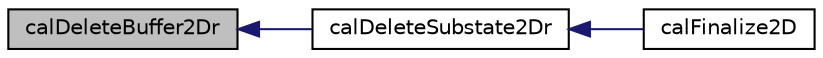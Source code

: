 digraph "calDeleteBuffer2Dr"
{
  edge [fontname="Helvetica",fontsize="10",labelfontname="Helvetica",labelfontsize="10"];
  node [fontname="Helvetica",fontsize="10",shape=record];
  rankdir="LR";
  Node1 [label="calDeleteBuffer2Dr",height=0.2,width=0.4,color="black", fillcolor="grey75", style="filled" fontcolor="black"];
  Node1 -> Node2 [dir="back",color="midnightblue",fontsize="10",style="solid",fontname="Helvetica"];
  Node2 [label="calDeleteSubstate2Dr",height=0.2,width=0.4,color="black", fillcolor="white", style="filled",URL="$cal2_d_8c.html#a3cff819d48210c4f2a80b81625555c24",tooltip="Deletes the memory associated to a real (floating point) substate. "];
  Node2 -> Node3 [dir="back",color="midnightblue",fontsize="10",style="solid",fontname="Helvetica"];
  Node3 [label="calFinalize2D",height=0.2,width=0.4,color="black", fillcolor="white", style="filled",URL="$cal2_d_8h.html#aa935e8eda0636a5be9d882fe2cab1f33",tooltip="Finalization function: it releases the memory allocated. "];
}
